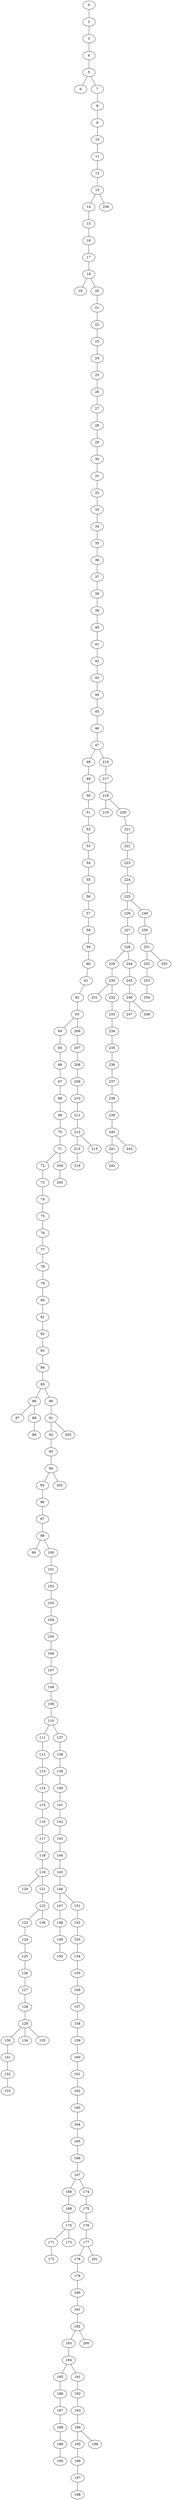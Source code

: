 graph path {
0 -- 2
2 -- 3
3 -- 4
4 -- 5
5 -- 6
5 -- 7
7 -- 8
8 -- 9
9 -- 10
10 -- 11
11 -- 12
12 -- 13
13 -- 14
13 -- 256
14 -- 15
15 -- 16
16 -- 17
17 -- 18
18 -- 19
18 -- 20
20 -- 21
21 -- 22
22 -- 23
23 -- 24
24 -- 25
25 -- 26
26 -- 27
27 -- 28
28 -- 29
29 -- 30
30 -- 31
31 -- 32
32 -- 33
33 -- 34
34 -- 35
35 -- 36
36 -- 37
37 -- 38
38 -- 39
39 -- 40
40 -- 41
41 -- 42
42 -- 43
43 -- 44
44 -- 45
45 -- 46
46 -- 47
47 -- 48
47 -- 216
48 -- 49
49 -- 50
50 -- 51
51 -- 52
52 -- 53
53 -- 54
54 -- 55
55 -- 56
56 -- 57
57 -- 58
58 -- 59
59 -- 60
60 -- 61
61 -- 62
62 -- 63
63 -- 64
63 -- 206
64 -- 65
65 -- 66
66 -- 67
67 -- 68
68 -- 69
69 -- 70
70 -- 71
71 -- 72
71 -- 204
72 -- 73
73 -- 74
74 -- 75
75 -- 76
76 -- 77
77 -- 78
78 -- 79
79 -- 80
80 -- 81
81 -- 82
82 -- 83
83 -- 84
84 -- 85
85 -- 86
85 -- 90
86 -- 87
86 -- 88
88 -- 89
90 -- 91
91 -- 92
91 -- 203
92 -- 93
93 -- 94
94 -- 95
94 -- 202
95 -- 96
96 -- 97
97 -- 98
98 -- 99
98 -- 100
100 -- 101
101 -- 102
102 -- 103
103 -- 104
104 -- 105
105 -- 106
106 -- 107
107 -- 108
108 -- 109
109 -- 110
110 -- 111
110 -- 137
111 -- 112
112 -- 113
113 -- 114
114 -- 115
115 -- 116
116 -- 117
117 -- 118
118 -- 119
119 -- 120
119 -- 121
121 -- 122
122 -- 123
122 -- 136
123 -- 124
124 -- 125
125 -- 126
126 -- 127
127 -- 128
128 -- 129
129 -- 130
129 -- 134
129 -- 135
130 -- 131
131 -- 132
132 -- 133
137 -- 138
138 -- 139
139 -- 140
140 -- 141
141 -- 142
142 -- 143
143 -- 144
144 -- 145
145 -- 146
146 -- 147
146 -- 151
147 -- 148
148 -- 149
149 -- 150
151 -- 152
152 -- 153
153 -- 154
154 -- 155
155 -- 156
156 -- 157
157 -- 158
158 -- 159
159 -- 160
160 -- 161
161 -- 162
162 -- 163
163 -- 164
164 -- 165
165 -- 166
166 -- 167
167 -- 168
167 -- 174
168 -- 169
169 -- 170
170 -- 171
170 -- 173
171 -- 172
174 -- 175
175 -- 176
176 -- 177
177 -- 178
177 -- 201
178 -- 179
179 -- 180
180 -- 181
181 -- 182
182 -- 183
182 -- 200
183 -- 184
184 -- 185
184 -- 191
185 -- 186
186 -- 187
187 -- 188
188 -- 189
189 -- 190
191 -- 192
192 -- 193
193 -- 194
194 -- 195
194 -- 199
195 -- 196
196 -- 197
197 -- 198
204 -- 205
206 -- 207
207 -- 208
208 -- 209
209 -- 210
210 -- 211
211 -- 212
212 -- 213
212 -- 215
213 -- 214
216 -- 217
217 -- 218
218 -- 219
218 -- 220
220 -- 221
221 -- 222
222 -- 223
223 -- 224
224 -- 225
225 -- 226
225 -- 249
226 -- 227
227 -- 228
228 -- 229
228 -- 244
229 -- 230
230 -- 231
230 -- 232
232 -- 233
233 -- 234
234 -- 235
235 -- 236
236 -- 237
237 -- 238
238 -- 239
239 -- 240
240 -- 241
240 -- 243
241 -- 242
244 -- 245
245 -- 246
246 -- 247
246 -- 248
249 -- 250
250 -- 251
251 -- 252
251 -- 255
252 -- 253
253 -- 254
}
